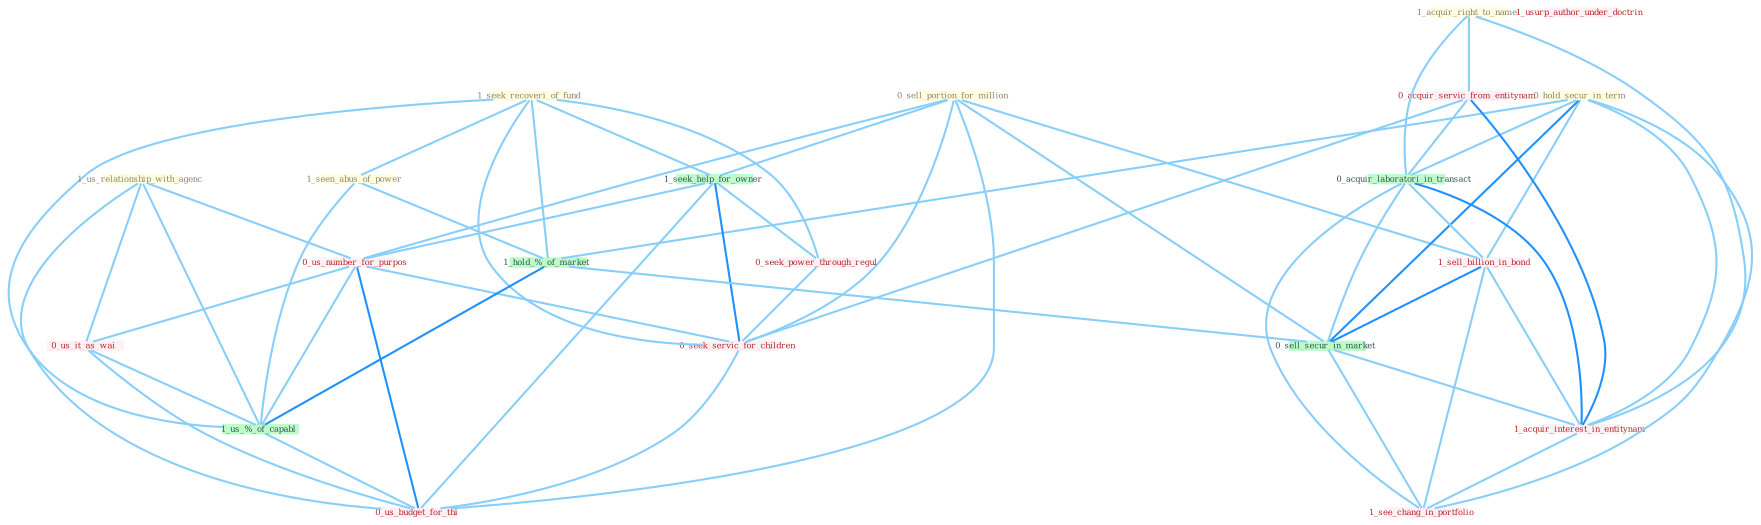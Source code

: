 Graph G{ 
    node
    [shape=polygon,style=filled,width=.5,height=.06,color="#BDFCC9",fixedsize=true,fontsize=4,
    fontcolor="#2f4f4f"];
    {node
    [color="#ffffe0", fontcolor="#8b7d6b"] "0_sell_portion_for_million " "1_seek_recoveri_of_fund " "1_us_relationship_with_agenc " "1_acquir_right_to_name " "1_seen_abus_of_power " "0_hold_secur_in_term "}
{node [color="#fff0f5", fontcolor="#b22222"] "0_acquir_servic_from_entitynam " "0_seek_power_through_regul " "0_us_number_for_purpos " "1_sell_billion_in_bond " "0_us_it_as_wai " "1_usurp_author_under_doctrin " "1_acquir_interest_in_entitynam " "0_seek_servic_for_children " "1_see_chang_in_portfolio " "0_us_budget_for_thi "}
edge [color="#B0E2FF"];

	"0_sell_portion_for_million " -- "1_seek_help_for_owner " [w="1", color="#87cefa" ];
	"0_sell_portion_for_million " -- "0_us_number_for_purpos " [w="1", color="#87cefa" ];
	"0_sell_portion_for_million " -- "1_sell_billion_in_bond " [w="1", color="#87cefa" ];
	"0_sell_portion_for_million " -- "0_sell_secur_in_market " [w="1", color="#87cefa" ];
	"0_sell_portion_for_million " -- "0_seek_servic_for_children " [w="1", color="#87cefa" ];
	"0_sell_portion_for_million " -- "0_us_budget_for_thi " [w="1", color="#87cefa" ];
	"1_seek_recoveri_of_fund " -- "1_seen_abus_of_power " [w="1", color="#87cefa" ];
	"1_seek_recoveri_of_fund " -- "1_seek_help_for_owner " [w="1", color="#87cefa" ];
	"1_seek_recoveri_of_fund " -- "1_hold_%_of_market " [w="1", color="#87cefa" ];
	"1_seek_recoveri_of_fund " -- "0_seek_power_through_regul " [w="1", color="#87cefa" ];
	"1_seek_recoveri_of_fund " -- "1_us_%_of_capabl " [w="1", color="#87cefa" ];
	"1_seek_recoveri_of_fund " -- "0_seek_servic_for_children " [w="1", color="#87cefa" ];
	"1_us_relationship_with_agenc " -- "0_us_number_for_purpos " [w="1", color="#87cefa" ];
	"1_us_relationship_with_agenc " -- "0_us_it_as_wai " [w="1", color="#87cefa" ];
	"1_us_relationship_with_agenc " -- "1_us_%_of_capabl " [w="1", color="#87cefa" ];
	"1_us_relationship_with_agenc " -- "0_us_budget_for_thi " [w="1", color="#87cefa" ];
	"1_acquir_right_to_name " -- "0_acquir_servic_from_entitynam " [w="1", color="#87cefa" ];
	"1_acquir_right_to_name " -- "0_acquir_laboratori_in_transact " [w="1", color="#87cefa" ];
	"1_acquir_right_to_name " -- "1_acquir_interest_in_entitynam " [w="1", color="#87cefa" ];
	"1_seen_abus_of_power " -- "1_hold_%_of_market " [w="1", color="#87cefa" ];
	"1_seen_abus_of_power " -- "1_us_%_of_capabl " [w="1", color="#87cefa" ];
	"0_hold_secur_in_term " -- "1_hold_%_of_market " [w="1", color="#87cefa" ];
	"0_hold_secur_in_term " -- "0_acquir_laboratori_in_transact " [w="1", color="#87cefa" ];
	"0_hold_secur_in_term " -- "1_sell_billion_in_bond " [w="1", color="#87cefa" ];
	"0_hold_secur_in_term " -- "0_sell_secur_in_market " [w="2", color="#1e90ff" , len=0.8];
	"0_hold_secur_in_term " -- "1_acquir_interest_in_entitynam " [w="1", color="#87cefa" ];
	"0_hold_secur_in_term " -- "1_see_chang_in_portfolio " [w="1", color="#87cefa" ];
	"1_seek_help_for_owner " -- "0_seek_power_through_regul " [w="1", color="#87cefa" ];
	"1_seek_help_for_owner " -- "0_us_number_for_purpos " [w="1", color="#87cefa" ];
	"1_seek_help_for_owner " -- "0_seek_servic_for_children " [w="2", color="#1e90ff" , len=0.8];
	"1_seek_help_for_owner " -- "0_us_budget_for_thi " [w="1", color="#87cefa" ];
	"0_acquir_servic_from_entitynam " -- "0_acquir_laboratori_in_transact " [w="1", color="#87cefa" ];
	"0_acquir_servic_from_entitynam " -- "1_acquir_interest_in_entitynam " [w="2", color="#1e90ff" , len=0.8];
	"0_acquir_servic_from_entitynam " -- "0_seek_servic_for_children " [w="1", color="#87cefa" ];
	"1_hold_%_of_market " -- "1_us_%_of_capabl " [w="2", color="#1e90ff" , len=0.8];
	"1_hold_%_of_market " -- "0_sell_secur_in_market " [w="1", color="#87cefa" ];
	"0_seek_power_through_regul " -- "0_seek_servic_for_children " [w="1", color="#87cefa" ];
	"0_us_number_for_purpos " -- "0_us_it_as_wai " [w="1", color="#87cefa" ];
	"0_us_number_for_purpos " -- "1_us_%_of_capabl " [w="1", color="#87cefa" ];
	"0_us_number_for_purpos " -- "0_seek_servic_for_children " [w="1", color="#87cefa" ];
	"0_us_number_for_purpos " -- "0_us_budget_for_thi " [w="2", color="#1e90ff" , len=0.8];
	"0_acquir_laboratori_in_transact " -- "1_sell_billion_in_bond " [w="1", color="#87cefa" ];
	"0_acquir_laboratori_in_transact " -- "0_sell_secur_in_market " [w="1", color="#87cefa" ];
	"0_acquir_laboratori_in_transact " -- "1_acquir_interest_in_entitynam " [w="2", color="#1e90ff" , len=0.8];
	"0_acquir_laboratori_in_transact " -- "1_see_chang_in_portfolio " [w="1", color="#87cefa" ];
	"1_sell_billion_in_bond " -- "0_sell_secur_in_market " [w="2", color="#1e90ff" , len=0.8];
	"1_sell_billion_in_bond " -- "1_acquir_interest_in_entitynam " [w="1", color="#87cefa" ];
	"1_sell_billion_in_bond " -- "1_see_chang_in_portfolio " [w="1", color="#87cefa" ];
	"0_us_it_as_wai " -- "1_us_%_of_capabl " [w="1", color="#87cefa" ];
	"0_us_it_as_wai " -- "0_us_budget_for_thi " [w="1", color="#87cefa" ];
	"1_us_%_of_capabl " -- "0_us_budget_for_thi " [w="1", color="#87cefa" ];
	"0_sell_secur_in_market " -- "1_acquir_interest_in_entitynam " [w="1", color="#87cefa" ];
	"0_sell_secur_in_market " -- "1_see_chang_in_portfolio " [w="1", color="#87cefa" ];
	"1_acquir_interest_in_entitynam " -- "1_see_chang_in_portfolio " [w="1", color="#87cefa" ];
	"0_seek_servic_for_children " -- "0_us_budget_for_thi " [w="1", color="#87cefa" ];
}